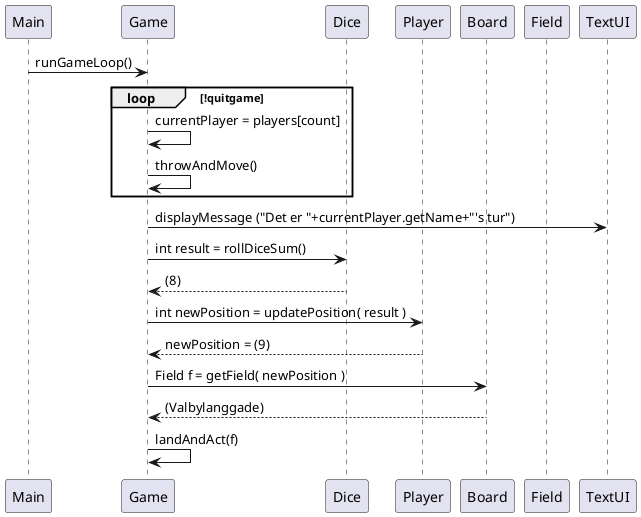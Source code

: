 @startuml

participant Main as main
participant Game as game
participant Dice as dice
participant Player as player
participant Board as board
participant Field as field
main -> game : runGameLoop()
loop !quitgame
game -> game : currentPlayer = players[count]
game -> game : throwAndMove()
end

game -> TextUI : displayMessage ("Det er "+currentPlayer.getName+"'s tur")
game -> dice : int result = rollDiceSum()
dice --> game : (8)
game -> player: int newPosition = updatePosition( result )
player --> game : newPosition = (9)
game -> board : Field f = getField( newPosition )
board --> game : (Valbylanggade)
game -> game : landAndAct(f)

@enduml